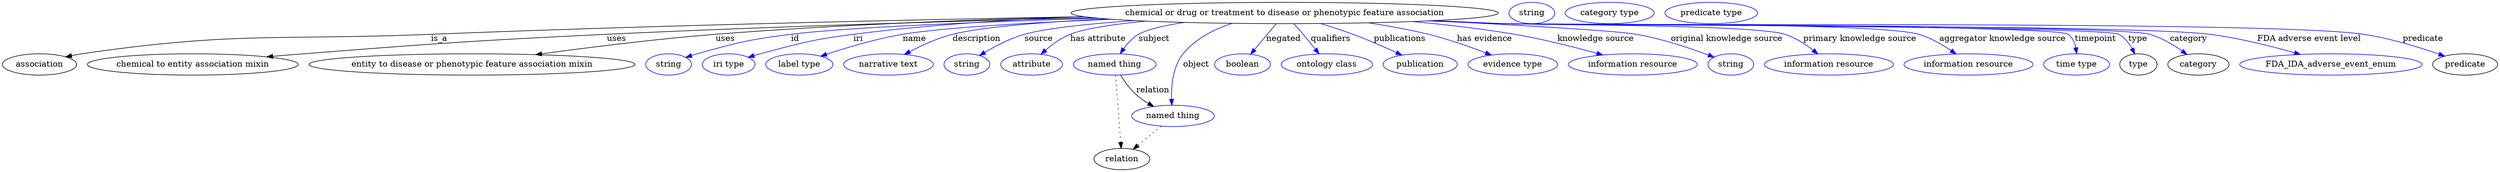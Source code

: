 digraph {
	graph [bb="0,0,4198,283"];
	node [label="\N"];
	"chemical or drug or treatment to disease or phenotypic feature association"	[height=0.5,
		label="chemical or drug or treatment to disease or phenotypic feature association",
		pos="2156.4,265",
		width=9.9838];
	association	[height=0.5,
		pos="62.394,178",
		width=1.7332];
	"chemical or drug or treatment to disease or phenotypic feature association" -> association	[label=is_a,
		lp="736.39,221.5",
		pos="e,106.71,190.75 1819.1,258.78 1528.5,253.56 1097.7,244.11 722.39,229 460.86,218.47 393.43,233.55 134.39,196 128.61,195.16 122.61,\
194.08 116.65,192.88"];
	"chemical to entity association mixin"	[height=0.5,
		pos="320.39,178",
		width=4.9287];
	"chemical or drug or treatment to disease or phenotypic feature association" -> "chemical to entity association mixin"	[label=uses,
		lp="1033.9,221.5",
		pos="e,445.34,190.81 1834.1,257.01 1605.9,251.35 1292.8,242.14 1017.4,229 790.51,218.18 733.85,213.62 507.39,196 490.62,194.69 473,193.22 \
455.57,191.71"];
	"entity to disease or phenotypic feature association mixin"	[height=0.5,
		pos="790.39,178",
		width=7.6188];
	"chemical or drug or treatment to disease or phenotypic feature association" -> "entity to disease or phenotypic feature association mixin"	[label=uses,
		lp="1216.9,221.5",
		pos="e,897.62,194.6 1820,258.65 1636.6,253.98 1405.8,245.26 1200.4,229 1101.4,221.17 989.55,207.18 907.7,195.99"];
	id	[color=blue,
		height=0.5,
		label=string,
		pos="1121.4,178",
		width=1.0652];
	"chemical or drug or treatment to disease or phenotypic feature association" -> id	[color=blue,
		label=id,
		lp="1334.4,221.5",
		pos="e,1150.4,189.97 1843.7,256.1 1651.7,250.21 1424.4,241.1 1327.4,229 1256.2,220.12 1238.5,215.35 1169.4,196 1166.3,195.13 1163.1,194.16 \
1159.9,193.14",
		style=solid];
	iri	[color=blue,
		height=0.5,
		label="iri type",
		pos="1222.4,178",
		width=1.2277];
	"chemical or drug or treatment to disease or phenotypic feature association" -> iri	[color=blue,
		label=iri,
		lp="1440.4,221.5",
		pos="e,1255.3,190.14 1818.8,258.8 1696.7,253.99 1558,245.13 1432.4,229 1361.7,219.92 1344.3,214.25 1275.4,196 1272,195.11 1268.5,194.13 \
1265.1,193.11",
		style=solid];
	name	[color=blue,
		height=0.5,
		label="label type",
		pos="1341.4,178",
		width=1.5707];
	"chemical or drug or treatment to disease or phenotypic feature association" -> name	[color=blue,
		label=name,
		lp="1535.4,221.5",
		pos="e,1377.5,191.97 1865.1,254.43 1728.7,248.65 1581.9,240.22 1515.4,229 1471.1,221.53 1422,206.82 1387.3,195.28",
		style=solid];
	description	[color=blue,
		height=0.5,
		label="narrative text",
		pos="1491.4,178",
		width=2.0943];
	"chemical or drug or treatment to disease or phenotypic feature association" -> description	[color=blue,
		label=description,
		lp="1639.9,221.5",
		pos="e,1518.3,194.9 1857.3,254.99 1752.7,249.74 1649.1,241.58 1599.4,229 1574.2,222.62 1547.7,210.44 1527.3,199.7",
		style=solid];
	source	[color=blue,
		height=0.5,
		label=string,
		pos="1623.4,178",
		width=1.0652];
	"chemical or drug or treatment to disease or phenotypic feature association" -> source	[color=blue,
		label=source,
		lp="1743.4,221.5",
		pos="e,1644.5,193.14 1903.2,252.22 1827.5,246.83 1755.2,239.3 1719.4,229 1695.9,222.25 1671.5,209.45 1653.2,198.5",
		style=solid];
	"has attribute"	[color=blue,
		height=0.5,
		label=attribute,
		pos="1731.4,178",
		width=1.4443];
	"chemical or drug or treatment to disease or phenotypic feature association" -> "has attribute"	[color=blue,
		label="has attribute",
		lp="1843.4,221.5",
		pos="e,1747.1,195.25 1923.7,251.28 1870.1,246.09 1821.4,238.89 1796.4,229 1781,222.92 1766.2,212.06 1754.6,202.01",
		style=solid];
	subject	[color=blue,
		height=0.5,
		label="named thing",
		pos="1871.4,178",
		width=1.9318];
	"chemical or drug or treatment to disease or phenotypic feature association" -> subject	[color=blue,
		label=subject,
		lp="1937.4,221.5",
		pos="e,1880.6,196.23 1988.4,249.06 1955.3,244.01 1926.2,237.44 1911.4,229 1901.3,223.23 1892.8,213.83 1886.2,204.73",
		style=solid];
	object	[color=blue,
		height=0.5,
		label="named thing",
		pos="1969.4,91",
		width=1.9318];
	"chemical or drug or treatment to disease or phenotypic feature association" -> object	[color=blue,
		label=object,
		lp="2008.4,178",
		pos="e,1967.4,109.15 2068.8,247.53 2038.4,237.53 2006.9,221.54 1986.4,196 1969.1,174.44 1966.3,142.11 1966.9,119.23",
		style=solid];
	negated	[color=blue,
		height=0.5,
		label=boolean,
		pos="2086.4,178",
		width=1.2999];
	"chemical or drug or treatment to disease or phenotypic feature association" -> negated	[color=blue,
		label=negated,
		lp="2155.4,221.5",
		pos="e,2099.8,195.31 2142.2,246.8 2131.9,234.23 2117.7,217.01 2106.2,203.08",
		style=solid];
	qualifiers	[color=blue,
		height=0.5,
		label="ontology class",
		pos="2227.4,178",
		width=2.1304];
	"chemical or drug or treatment to disease or phenotypic feature association" -> qualifiers	[color=blue,
		label=qualifiers,
		lp="2234.9,221.5",
		pos="e,2214.7,195.93 2172.6,246.79 2177.8,241.2 2183.4,234.91 2188.4,229 2195.1,221.01 2202.3,212.07 2208.5,203.97",
		style=solid];
	publications	[color=blue,
		height=0.5,
		label=publication,
		pos="2384.4,178",
		width=1.7332];
	"chemical or drug or treatment to disease or phenotypic feature association" -> publications	[color=blue,
		label=publications,
		lp="2351.4,221.5",
		pos="e,2353.9,193.86 2217.4,247.18 2235.3,241.82 2254.8,235.57 2272.4,229 2296.8,219.91 2323.4,208.1 2344.6,198.24",
		style=solid];
	"has evidence"	[color=blue,
		height=0.5,
		label="evidence type",
		pos="2540.4,178",
		width=2.0943];
	"chemical or drug or treatment to disease or phenotypic feature association" -> "has evidence"	[color=blue,
		label="has evidence",
		lp="2493.9,221.5",
		pos="e,2504.5,193.96 2298,248.41 2331.5,243.41 2366.9,237.02 2399.4,229 2432,220.96 2467.5,208.31 2494.8,197.75",
		style=solid];
	"knowledge source"	[color=blue,
		height=0.5,
		label="information resource",
		pos="2742.4,178",
		width=3.015];
	"chemical or drug or treatment to disease or phenotypic feature association" -> "knowledge source"	[color=blue,
		label="knowledge source",
		lp="2680.9,221.5",
		pos="e,2692,194.07 2372.4,250.58 2428.6,245.44 2489,238.44 2544.4,229 2591.1,221.05 2642.9,207.79 2681.9,196.92",
		style=solid];
	"original knowledge source"	[color=blue,
		height=0.5,
		label=string,
		pos="2907.4,178",
		width=1.0652];
	"chemical or drug or treatment to disease or phenotypic feature association" -> "original knowledge source"	[color=blue,
		label="original knowledge source",
		lp="2901.4,221.5",
		pos="e,2879.4,190.35 2405.2,251.99 2551.8,244.45 2715.1,235.03 2749.4,229 2791.6,221.59 2838.1,205.88 2869.7,194.04",
		style=solid];
	"primary knowledge source"	[color=blue,
		height=0.5,
		label="information resource",
		pos="3072.4,178",
		width=3.015];
	"chemical or drug or treatment to disease or phenotypic feature association" -> "primary knowledge source"	[color=blue,
		label="primary knowledge source",
		lp="3125.4,221.5",
		pos="e,3054.2,195.84 2408,252.14 2447.3,250.36 2487.4,248.6 2525.4,247 2578.1,244.79 2949.4,245.54 2999.4,229 3016.4,223.38 3033,212.53 \
3046.1,202.36",
		style=solid];
	"aggregator knowledge source"	[color=blue,
		height=0.5,
		label="information resource",
		pos="3307.4,178",
		width=3.015];
	"chemical or drug or treatment to disease or phenotypic feature association" -> "aggregator knowledge source"	[color=blue,
		label="aggregator knowledge source",
		lp="3364.9,221.5",
		pos="e,3286.7,195.69 2403.5,251.92 2444.2,250.13 2486,248.42 2525.4,247 2603,244.21 3149.8,250.77 3224.4,229 3243.7,223.37 3263.1,212.09 \
3278.2,201.67",
		style=solid];
	timepoint	[color=blue,
		height=0.5,
		label="time type",
		pos="3489.4,178",
		width=1.5346];
	"chemical or drug or treatment to disease or phenotypic feature association" -> timepoint	[color=blue,
		label=timepoint,
		lp="3521.4,221.5",
		pos="e,3489.5,196.23 2401,251.8 2442.5,250 2485.2,248.31 2525.4,247 2551.8,246.14 3454.5,245.15 3475.4,229 3482.5,223.53 3486.2,214.79 \
3488,206.14",
		style=solid];
	type	[height=0.5,
		pos="3593.4,178",
		width=0.86659];
	"chemical or drug or treatment to disease or phenotypic feature association" -> type	[color=blue,
		label=type,
		lp="3592.4,221.5",
		pos="e,3587.3,195.68 2400.5,251.77 2442.2,249.96 2485,248.28 2525.4,247 2554.1,246.09 3535.2,242.85 3560.4,229 3570.1,223.67 3577.4,214.12 \
3582.7,204.78",
		style=solid];
	category	[height=0.5,
		pos="3694.4,178",
		width=1.4263];
	"chemical or drug or treatment to disease or phenotypic feature association" -> category	[color=blue,
		label=category,
		lp="3677.9,221.5",
		pos="e,3675.3,194.76 2400,251.76 2441.8,249.95 2484.9,248.27 2525.4,247 2585.8,245.11 3554.4,245.81 3612.4,229 3632.1,223.3 3651.8,211.55 \
3666.9,200.87",
		style=solid];
	"FDA adverse event level"	[color=blue,
		height=0.5,
		label=FDA_IDA_adverse_event_enum,
		pos="3917.4,178",
		width=4.2607];
	"chemical or drug or treatment to disease or phenotypic feature association" -> "FDA adverse event level"	[color=blue,
		label="FDA adverse event level",
		lp="3880.9,221.5",
		pos="e,3866,195 2399.5,251.73 2441.5,249.92 2484.7,248.25 2525.4,247 2657.3,242.96 3582.5,245.82 3713.4,229 3762.2,222.73 3816.2,209.19 \
3856.4,197.78",
		style=solid];
	predicate	[height=0.5,
		pos="4143.4,178",
		width=1.5165];
	"chemical or drug or treatment to disease or phenotypic feature association" -> predicate	[color=blue,
		label=predicate,
		lp="4072.4,221.5",
		pos="e,4109,192.08 2398.5,251.68 2440.8,249.86 2484.4,248.2 2525.4,247 2686.1,242.3 3813.4,252.78 3972.4,229 4016.5,222.4 4065.2,207.36 \
4099.3,195.49",
		style=solid];
	subject -> object	[label=relation,
		lp="1935.4,134.5",
		pos="e,1936.7,107 1881.1,159.8 1887.6,149.42 1896.9,136.42 1907.4,127 1913.5,121.55 1920.6,116.58 1927.7,112.21"];
	relation	[height=0.5,
		pos="1883.4,18",
		width=1.2999];
	subject -> relation	[pos="e,1882.1,36.188 1872.7,159.79 1874.8,132.48 1878.8,78.994 1881.3,46.38",
		style=dotted];
	object -> relation	[pos="e,1902.3,34.647 1949.4,73.533 1937.8,63.922 1923,51.669 1910.3,41.213",
		style=dotted];
	association_type	[color=blue,
		height=0.5,
		label=string,
		pos="2572.4,265",
		width=1.0652];
	association_category	[color=blue,
		height=0.5,
		label="category type",
		pos="2703.4,265",
		width=2.0762];
	"chemical or drug or treatment to disease or phenotypic feature association_predicate"	[color=blue,
		height=0.5,
		label="predicate type",
		pos="2874.4,265",
		width=2.1665];
}
